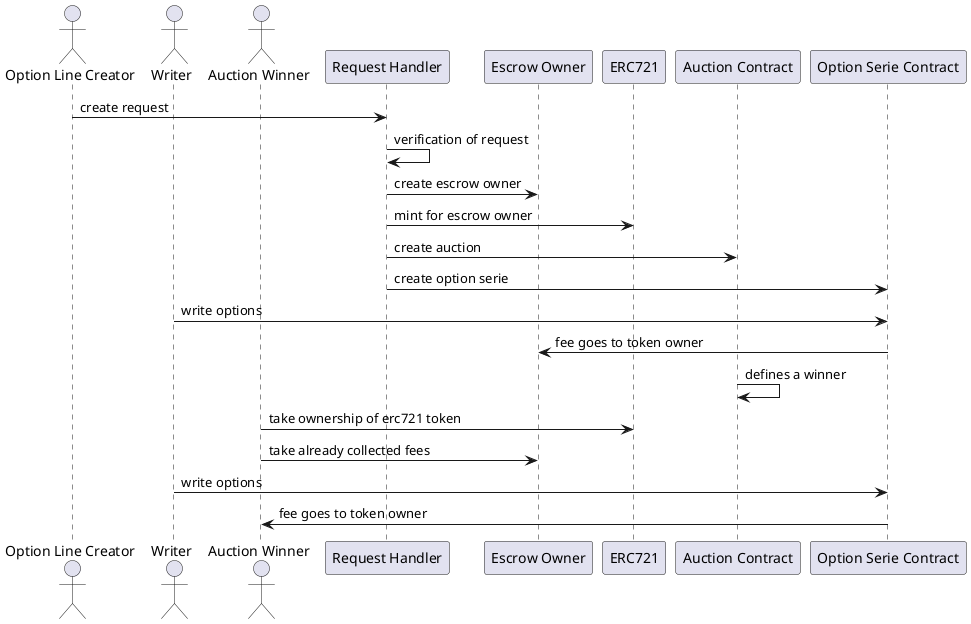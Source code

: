 @startuml
actor "Option Line Creator" as creator
actor "Writer" as writer
actor "Auction Winner" as auction_winner
participant "Request Handler" as req_handler
participant "Escrow Owner" as created_owner
participant "ERC721" as erc721
participant "Auction Contract" as auction
participant "Option Serie Contract" as opt_serie

creator -> req_handler: create request
req_handler -> req_handler: verification of request
req_handler -> created_owner: create escrow owner
req_handler -> erc721: mint for escrow owner
req_handler -> auction: create auction
req_handler -> opt_serie: create option serie

writer -> opt_serie: write options
opt_serie -> created_owner: fee goes to token owner

auction -> auction: defines a winner
auction_winner -> erc721: take ownership of erc721 token
auction_winner -> created_owner: take already collected fees

writer -> opt_serie: write options
opt_serie -> auction_winner: fee goes to token owner


@enduml
